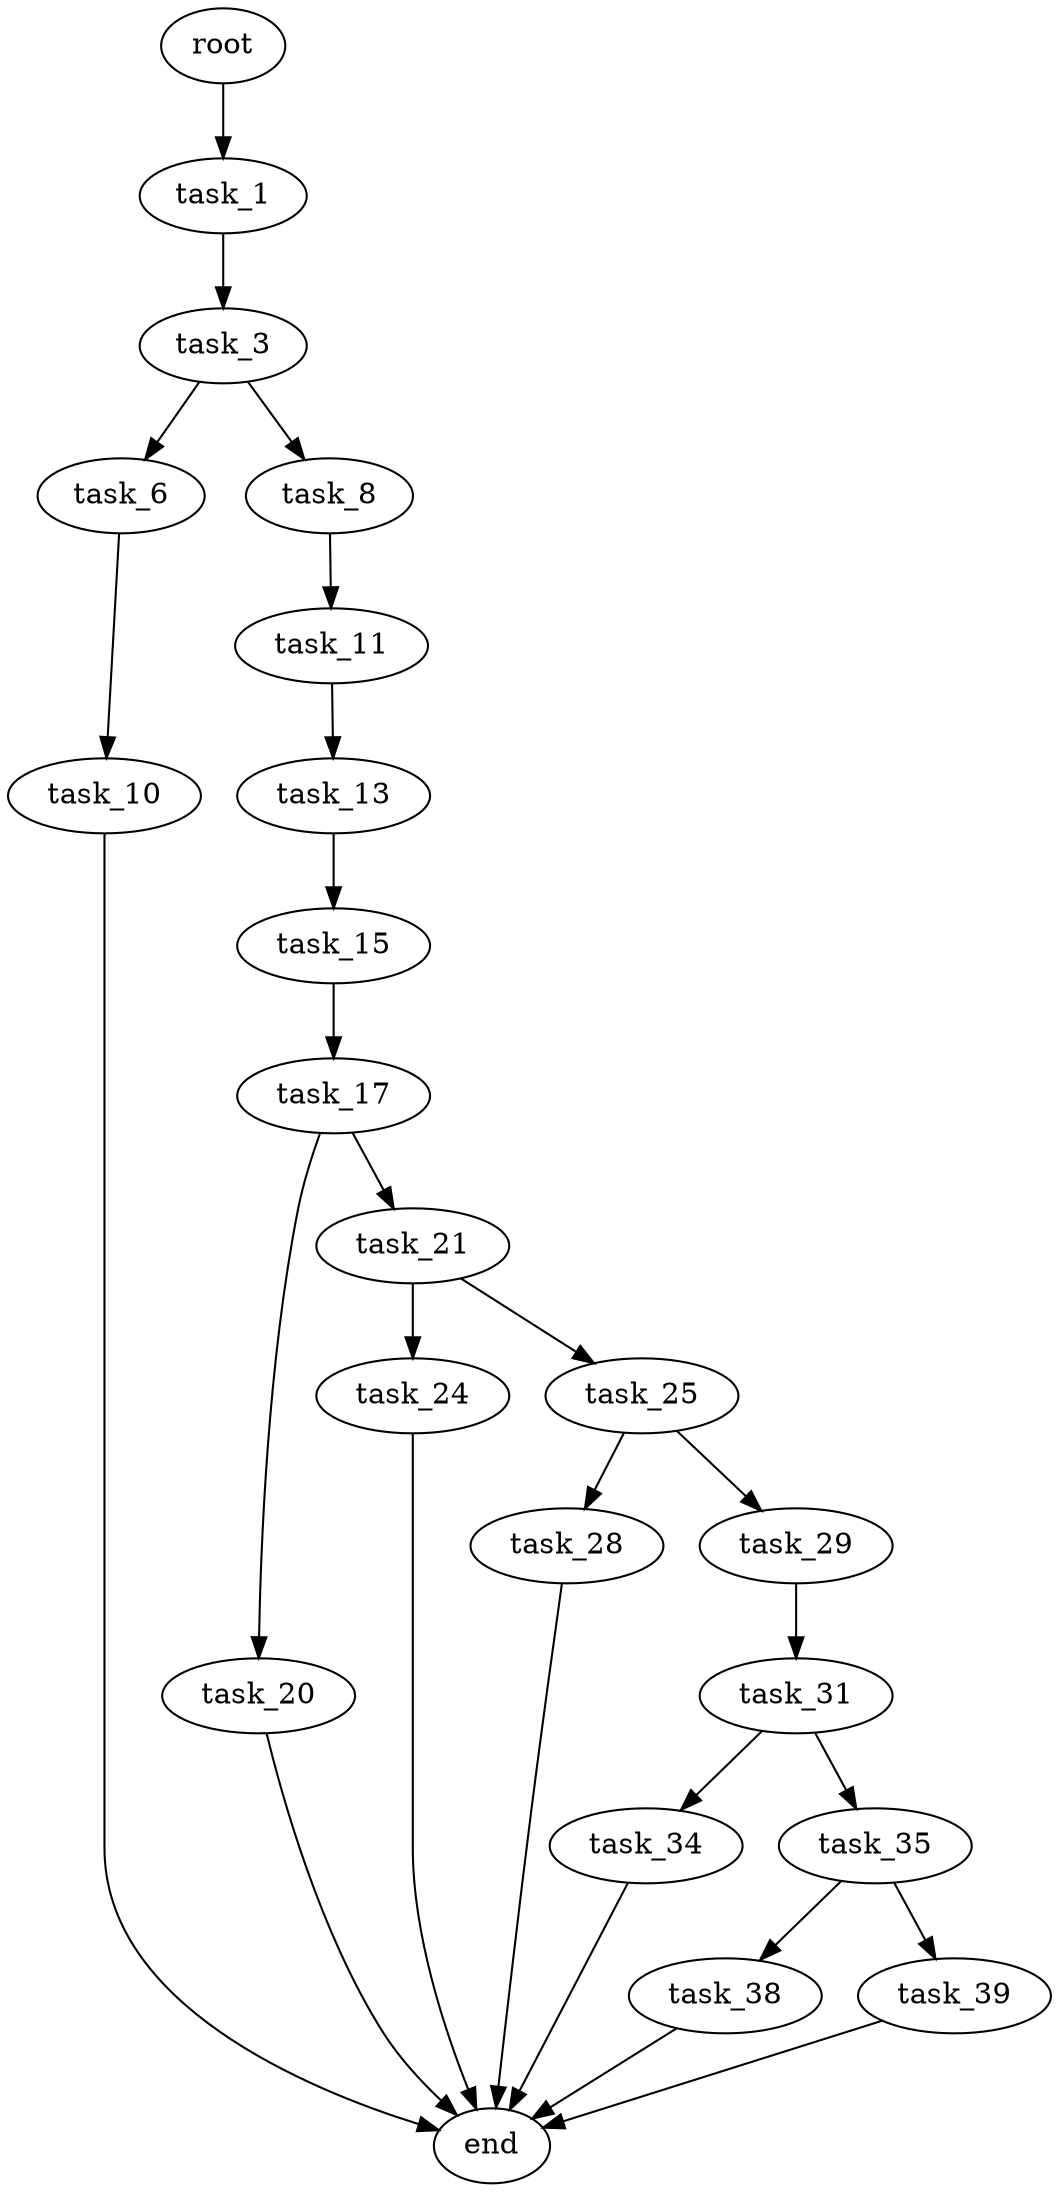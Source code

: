 digraph G {
  root [size="0.000000"];
  task_1 [size="782757789696.000000"];
  task_3 [size="33598330458.000000"];
  task_6 [size="436696886492.000000"];
  task_8 [size="4487164149.000000"];
  task_10 [size="7890680234.000000"];
  task_11 [size="1806270846.000000"];
  task_13 [size="509014098968.000000"];
  task_15 [size="14747346277.000000"];
  task_17 [size="612889098.000000"];
  task_20 [size="368293445632.000000"];
  task_21 [size="42626508459.000000"];
  task_24 [size="22530306950.000000"];
  task_25 [size="12587077456.000000"];
  task_28 [size="25632901938.000000"];
  task_29 [size="368293445632.000000"];
  task_31 [size="990322833135.000000"];
  task_34 [size="8589934592.000000"];
  task_35 [size="368293445632.000000"];
  task_38 [size="8589934592.000000"];
  task_39 [size="68719476736.000000"];
  end [size="0.000000"];

  root -> task_1 [size="1.000000"];
  task_1 -> task_3 [size="679477248.000000"];
  task_3 -> task_6 [size="679477248.000000"];
  task_3 -> task_8 [size="679477248.000000"];
  task_6 -> task_10 [size="536870912.000000"];
  task_8 -> task_11 [size="75497472.000000"];
  task_10 -> end [size="1.000000"];
  task_11 -> task_13 [size="33554432.000000"];
  task_13 -> task_15 [size="536870912.000000"];
  task_15 -> task_17 [size="75497472.000000"];
  task_17 -> task_20 [size="75497472.000000"];
  task_17 -> task_21 [size="75497472.000000"];
  task_20 -> end [size="1.000000"];
  task_21 -> task_24 [size="679477248.000000"];
  task_21 -> task_25 [size="679477248.000000"];
  task_24 -> end [size="1.000000"];
  task_25 -> task_28 [size="411041792.000000"];
  task_25 -> task_29 [size="411041792.000000"];
  task_28 -> end [size="1.000000"];
  task_29 -> task_31 [size="411041792.000000"];
  task_31 -> task_34 [size="679477248.000000"];
  task_31 -> task_35 [size="679477248.000000"];
  task_34 -> end [size="1.000000"];
  task_35 -> task_38 [size="411041792.000000"];
  task_35 -> task_39 [size="411041792.000000"];
  task_38 -> end [size="1.000000"];
  task_39 -> end [size="1.000000"];
}
